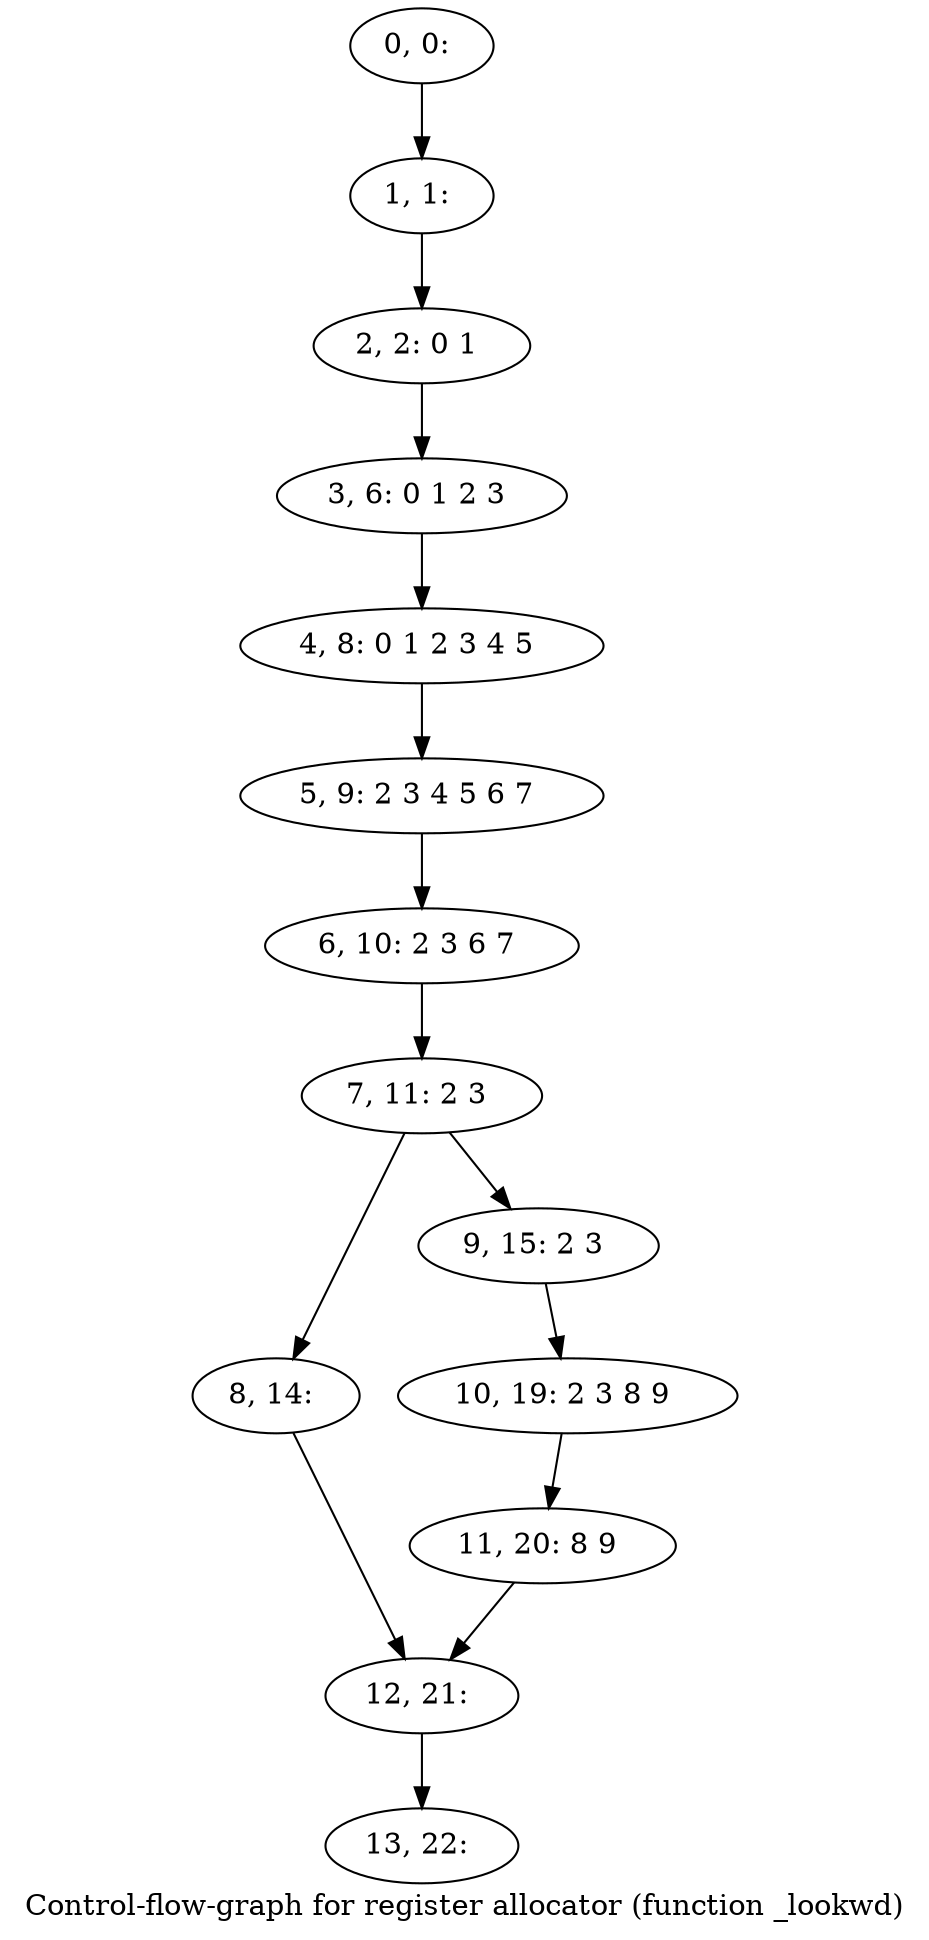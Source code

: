 digraph G {
graph [label="Control-flow-graph for register allocator (function _lookwd)"]
0[label="0, 0: "];
1[label="1, 1: "];
2[label="2, 2: 0 1 "];
3[label="3, 6: 0 1 2 3 "];
4[label="4, 8: 0 1 2 3 4 5 "];
5[label="5, 9: 2 3 4 5 6 7 "];
6[label="6, 10: 2 3 6 7 "];
7[label="7, 11: 2 3 "];
8[label="8, 14: "];
9[label="9, 15: 2 3 "];
10[label="10, 19: 2 3 8 9 "];
11[label="11, 20: 8 9 "];
12[label="12, 21: "];
13[label="13, 22: "];
0->1 ;
1->2 ;
2->3 ;
3->4 ;
4->5 ;
5->6 ;
6->7 ;
7->8 ;
7->9 ;
8->12 ;
9->10 ;
10->11 ;
11->12 ;
12->13 ;
}

